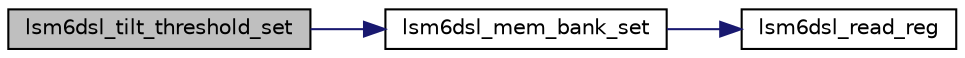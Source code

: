 digraph "lsm6dsl_tilt_threshold_set"
{
 // LATEX_PDF_SIZE
  edge [fontname="Helvetica",fontsize="10",labelfontname="Helvetica",labelfontsize="10"];
  node [fontname="Helvetica",fontsize="10",shape=record];
  rankdir="LR";
  Node1 [label="lsm6dsl_tilt_threshold_set",height=0.2,width=0.4,color="black", fillcolor="grey75", style="filled", fontcolor="black",tooltip="Absolute Wrist Tilt threshold register(r/w). Absolute wrist tilt threshold parameters...."];
  Node1 -> Node2 [color="midnightblue",fontsize="10",style="solid",fontname="Helvetica"];
  Node2 [label="lsm6dsl_mem_bank_set",height=0.2,width=0.4,color="black", fillcolor="white", style="filled",URL="$group___l_s_m6_d_s_l__common.html#ga43c849fac54e81088b8c39484fe92fd6",tooltip="Enable access to the embedded functions/sensor hub configuration registers[set]."];
  Node2 -> Node3 [color="midnightblue",fontsize="10",style="solid",fontname="Helvetica"];
  Node3 [label="lsm6dsl_read_reg",height=0.2,width=0.4,color="black", fillcolor="white", style="filled",URL="$group___l_s_m6_d_s_l__interfaces__functions.html#ga7ad5e0d379d6cc9a6a2dff69c6df5a50",tooltip="Read generic device register."];
}
